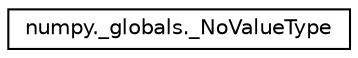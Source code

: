digraph "Graphical Class Hierarchy"
{
 // LATEX_PDF_SIZE
  edge [fontname="Helvetica",fontsize="10",labelfontname="Helvetica",labelfontsize="10"];
  node [fontname="Helvetica",fontsize="10",shape=record];
  rankdir="LR";
  Node0 [label="numpy._globals._NoValueType",height=0.2,width=0.4,color="black", fillcolor="white", style="filled",URL="$classnumpy_1_1__globals_1_1__NoValueType.html",tooltip=" "];
}
